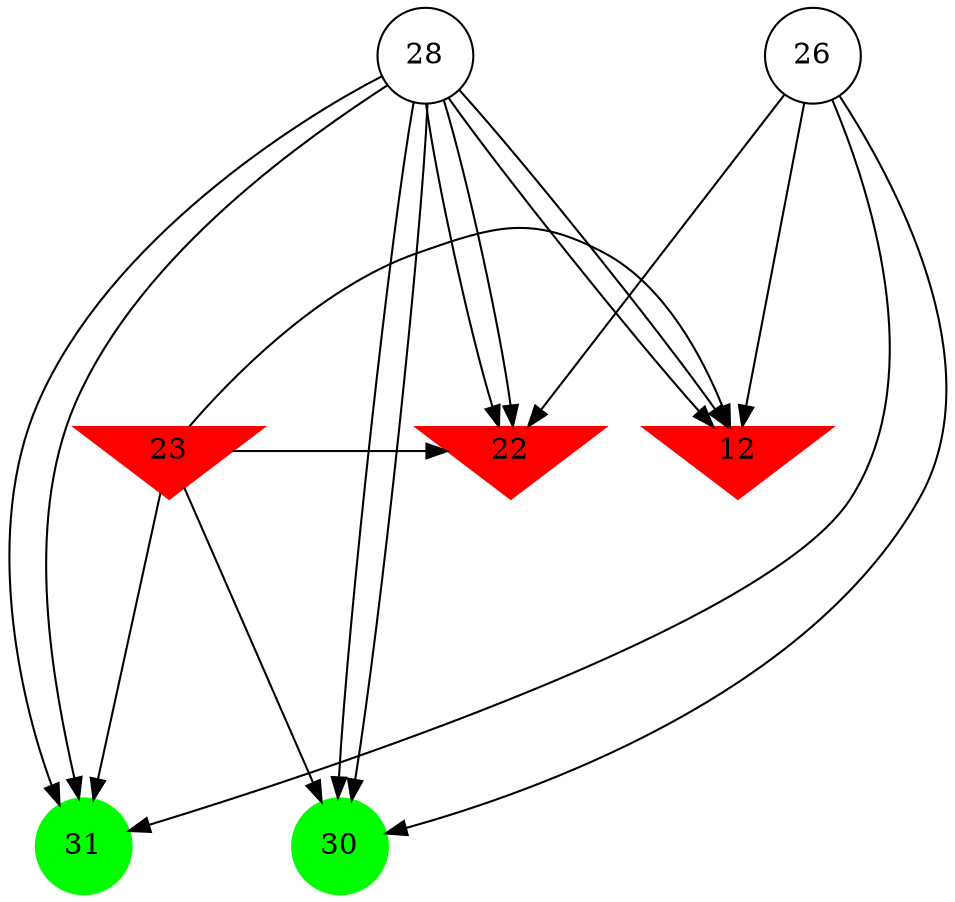 digraph brain {
	ranksep=2.0;
	12 [shape=invtriangle,style=filled,color=red];
	22 [shape=invtriangle,style=filled,color=red];
	23 [shape=invtriangle,style=filled,color=red];
	26 [shape=circle,color=black];
	28 [shape=circle,color=black];
	30 [shape=circle,style=filled,color=green];
	31 [shape=circle,style=filled,color=green];
	28	->	22;
	28	->	30;
	28	->	31;
	28	->	12;
	23	->	22;
	23	->	30;
	23	->	31;
	23	->	12;
	26	->	22;
	26	->	30;
	26	->	31;
	26	->	12;
	28	->	22;
	28	->	30;
	28	->	31;
	28	->	12;
	{ rank=same; 12; 22; 23; }
	{ rank=same; 26; 28; }
	{ rank=same; 30; 31; }
}
